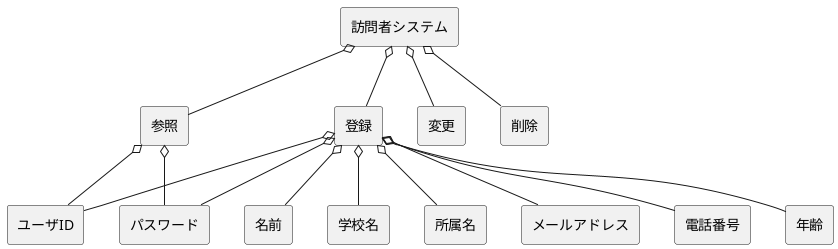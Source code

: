 @startuml 07_domain
skinparam componentStyle rectangle

' 訪問者システム
' 登録、参照、変更、削除
[訪問者システム] o-- [登録]
[訪問者システム] o-- [参照]
[訪問者システム] o-- [変更]
[訪問者システム] o-- [削除]

' 登録
' ユーザID、パスワード、名前、学校名、所属名、メールアドレス、電話番号、年齢
[登録] o-- [ユーザID]
[登録] o-- [パスワード]
[登録] o-- [名前]
[登録] o-- [学校名]
[登録] o-- [所属名]
[登録] o-- [メールアドレス]
[登録] o-- [電話番号]
[登録] o-- [年齢]

' 参照
' ユーザID、パスワード、名前、学校名、所属名、メールアドレス、電話番号、年齢
[参照] o-- [ユーザID]
[参照] o-- [パスワード]
@enduml